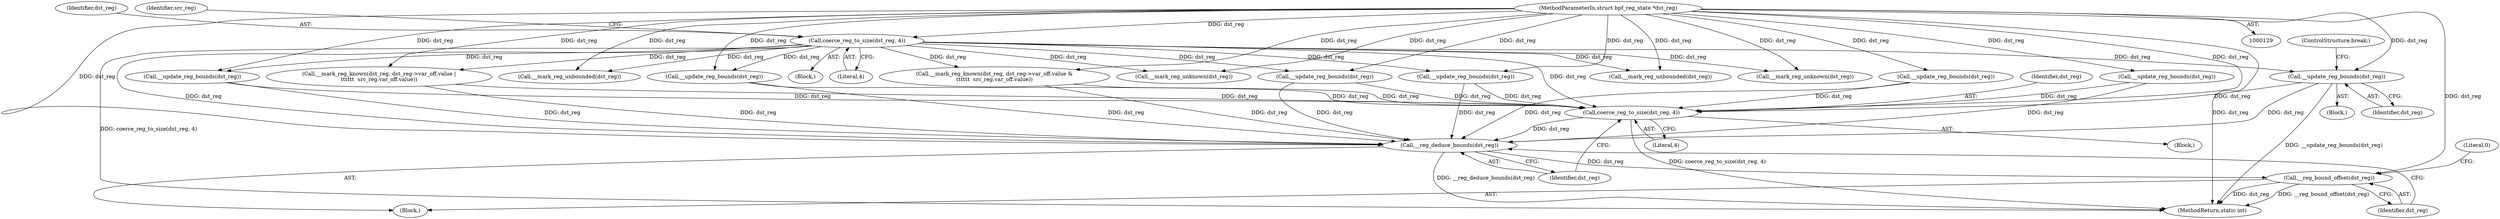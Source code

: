digraph "0_linux_b799207e1e1816b09e7a5920fbb2d5fcf6edd681@API" {
"1000746" [label="(Call,__update_reg_bounds(dst_reg))"];
"1000170" [label="(Call,coerce_reg_to_size(dst_reg, 4))"];
"1000132" [label="(MethodParameterIn,struct bpf_reg_state *dst_reg)"];
"1000855" [label="(Call,coerce_reg_to_size(dst_reg, 4))"];
"1000858" [label="(Call,__reg_deduce_bounds(dst_reg))"];
"1000860" [label="(Call,__reg_bound_offset(dst_reg))"];
"1000857" [label="(Literal,4)"];
"1000458" [label="(Call,__mark_reg_unbounded(dst_reg))"];
"1000791" [label="(Call,__update_reg_bounds(dst_reg))"];
"1000228" [label="(Call,__mark_reg_unknown(dst_reg))"];
"1000254" [label="(Block,)"];
"1000860" [label="(Call,__reg_bound_offset(dst_reg))"];
"1000856" [label="(Identifier,dst_reg)"];
"1000175" [label="(Identifier,src_reg)"];
"1000747" [label="(Identifier,dst_reg)"];
"1000169" [label="(Block,)"];
"1000593" [label="(Call,__update_reg_bounds(dst_reg))"];
"1000746" [label="(Call,__update_reg_bounds(dst_reg))"];
"1000748" [label="(ControlStructure,break;)"];
"1000170" [label="(Call,coerce_reg_to_size(dst_reg, 4))"];
"1000858" [label="(Call,__reg_deduce_bounds(dst_reg))"];
"1000171" [label="(Identifier,dst_reg)"];
"1000855" [label="(Call,coerce_reg_to_size(dst_reg, 4))"];
"1000444" [label="(Call,__update_reg_bounds(dst_reg))"];
"1000836" [label="(Call,__update_reg_bounds(dst_reg))"];
"1000602" [label="(Call,__mark_reg_known(dst_reg, dst_reg->var_off.value |\n\t\t\t\t\t\t  src_reg.var_off.value))"];
"1000442" [label="(Call,__mark_reg_unbounded(dst_reg))"];
"1000854" [label="(Block,)"];
"1000248" [label="(Call,__mark_reg_unknown(dst_reg))"];
"1000864" [label="(MethodReturn,static int)"];
"1000132" [label="(MethodParameterIn,struct bpf_reg_state *dst_reg)"];
"1000861" [label="(Identifier,dst_reg)"];
"1000460" [label="(Call,__update_reg_bounds(dst_reg))"];
"1000863" [label="(Literal,0)"];
"1000134" [label="(Block,)"];
"1000859" [label="(Identifier,dst_reg)"];
"1000513" [label="(Call,__mark_reg_known(dst_reg, dst_reg->var_off.value &\n\t\t\t\t\t\t  src_reg.var_off.value))"];
"1000688" [label="(Call,__update_reg_bounds(dst_reg))"];
"1000172" [label="(Literal,4)"];
"1000746" -> "1000254"  [label="AST: "];
"1000746" -> "1000747"  [label="CFG: "];
"1000747" -> "1000746"  [label="AST: "];
"1000748" -> "1000746"  [label="CFG: "];
"1000746" -> "1000864"  [label="DDG: __update_reg_bounds(dst_reg)"];
"1000170" -> "1000746"  [label="DDG: dst_reg"];
"1000132" -> "1000746"  [label="DDG: dst_reg"];
"1000746" -> "1000855"  [label="DDG: dst_reg"];
"1000746" -> "1000858"  [label="DDG: dst_reg"];
"1000170" -> "1000169"  [label="AST: "];
"1000170" -> "1000172"  [label="CFG: "];
"1000171" -> "1000170"  [label="AST: "];
"1000172" -> "1000170"  [label="AST: "];
"1000175" -> "1000170"  [label="CFG: "];
"1000170" -> "1000864"  [label="DDG: coerce_reg_to_size(dst_reg, 4)"];
"1000132" -> "1000170"  [label="DDG: dst_reg"];
"1000170" -> "1000228"  [label="DDG: dst_reg"];
"1000170" -> "1000248"  [label="DDG: dst_reg"];
"1000170" -> "1000442"  [label="DDG: dst_reg"];
"1000170" -> "1000458"  [label="DDG: dst_reg"];
"1000170" -> "1000513"  [label="DDG: dst_reg"];
"1000170" -> "1000593"  [label="DDG: dst_reg"];
"1000170" -> "1000602"  [label="DDG: dst_reg"];
"1000170" -> "1000688"  [label="DDG: dst_reg"];
"1000170" -> "1000791"  [label="DDG: dst_reg"];
"1000170" -> "1000836"  [label="DDG: dst_reg"];
"1000170" -> "1000855"  [label="DDG: dst_reg"];
"1000170" -> "1000858"  [label="DDG: dst_reg"];
"1000132" -> "1000129"  [label="AST: "];
"1000132" -> "1000864"  [label="DDG: dst_reg"];
"1000132" -> "1000228"  [label="DDG: dst_reg"];
"1000132" -> "1000248"  [label="DDG: dst_reg"];
"1000132" -> "1000442"  [label="DDG: dst_reg"];
"1000132" -> "1000444"  [label="DDG: dst_reg"];
"1000132" -> "1000458"  [label="DDG: dst_reg"];
"1000132" -> "1000460"  [label="DDG: dst_reg"];
"1000132" -> "1000513"  [label="DDG: dst_reg"];
"1000132" -> "1000593"  [label="DDG: dst_reg"];
"1000132" -> "1000602"  [label="DDG: dst_reg"];
"1000132" -> "1000688"  [label="DDG: dst_reg"];
"1000132" -> "1000791"  [label="DDG: dst_reg"];
"1000132" -> "1000836"  [label="DDG: dst_reg"];
"1000132" -> "1000855"  [label="DDG: dst_reg"];
"1000132" -> "1000858"  [label="DDG: dst_reg"];
"1000132" -> "1000860"  [label="DDG: dst_reg"];
"1000855" -> "1000854"  [label="AST: "];
"1000855" -> "1000857"  [label="CFG: "];
"1000856" -> "1000855"  [label="AST: "];
"1000857" -> "1000855"  [label="AST: "];
"1000859" -> "1000855"  [label="CFG: "];
"1000855" -> "1000864"  [label="DDG: coerce_reg_to_size(dst_reg, 4)"];
"1000791" -> "1000855"  [label="DDG: dst_reg"];
"1000460" -> "1000855"  [label="DDG: dst_reg"];
"1000688" -> "1000855"  [label="DDG: dst_reg"];
"1000513" -> "1000855"  [label="DDG: dst_reg"];
"1000444" -> "1000855"  [label="DDG: dst_reg"];
"1000593" -> "1000855"  [label="DDG: dst_reg"];
"1000602" -> "1000855"  [label="DDG: dst_reg"];
"1000836" -> "1000855"  [label="DDG: dst_reg"];
"1000855" -> "1000858"  [label="DDG: dst_reg"];
"1000858" -> "1000134"  [label="AST: "];
"1000858" -> "1000859"  [label="CFG: "];
"1000859" -> "1000858"  [label="AST: "];
"1000861" -> "1000858"  [label="CFG: "];
"1000858" -> "1000864"  [label="DDG: __reg_deduce_bounds(dst_reg)"];
"1000791" -> "1000858"  [label="DDG: dst_reg"];
"1000460" -> "1000858"  [label="DDG: dst_reg"];
"1000688" -> "1000858"  [label="DDG: dst_reg"];
"1000513" -> "1000858"  [label="DDG: dst_reg"];
"1000444" -> "1000858"  [label="DDG: dst_reg"];
"1000593" -> "1000858"  [label="DDG: dst_reg"];
"1000602" -> "1000858"  [label="DDG: dst_reg"];
"1000836" -> "1000858"  [label="DDG: dst_reg"];
"1000858" -> "1000860"  [label="DDG: dst_reg"];
"1000860" -> "1000134"  [label="AST: "];
"1000860" -> "1000861"  [label="CFG: "];
"1000861" -> "1000860"  [label="AST: "];
"1000863" -> "1000860"  [label="CFG: "];
"1000860" -> "1000864"  [label="DDG: __reg_bound_offset(dst_reg)"];
"1000860" -> "1000864"  [label="DDG: dst_reg"];
}
